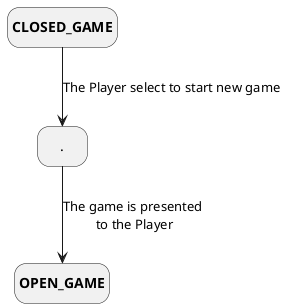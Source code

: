 @startuml StartGame
hide empty description

state "**CLOSED_GAME**" as CLOSED_GAME
state "**OPEN_GAME**" as OPEN_GAME
state "." as A

CLOSED_GAME --> A : The Player select to start new game
A --> OPEN_GAME: The game is presented \nto the Player

@enduml